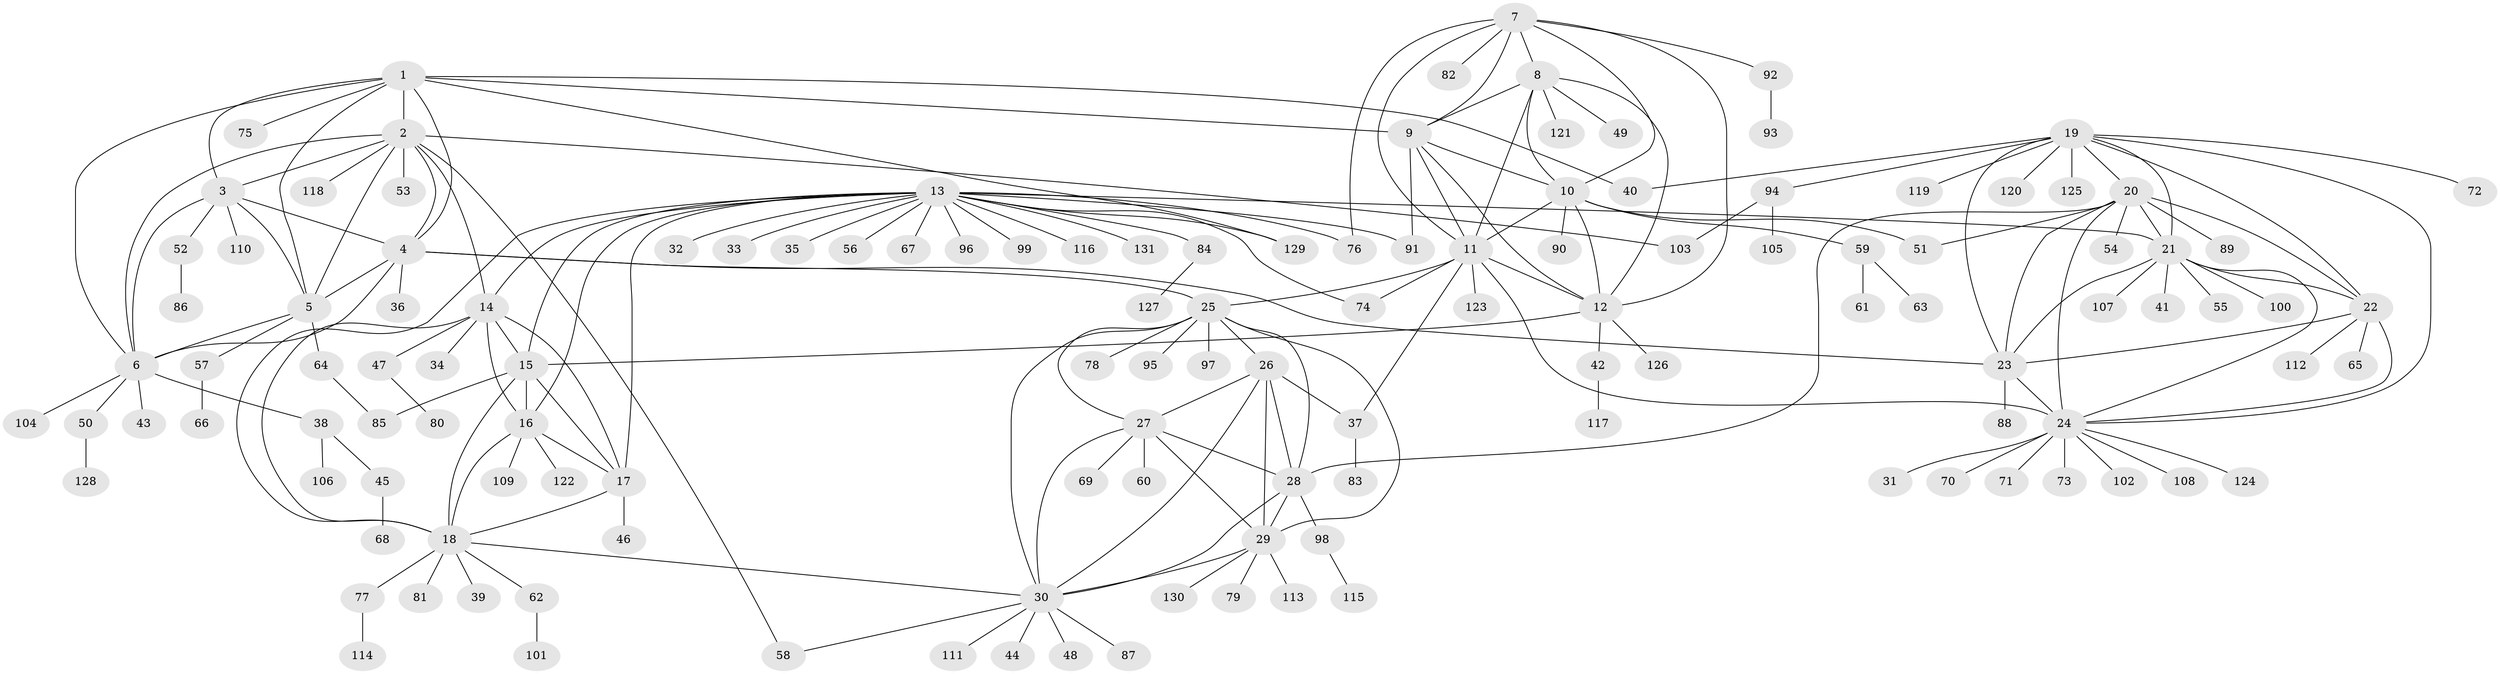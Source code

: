 // coarse degree distribution, {7: 0.06, 13: 0.01, 5: 0.01, 6: 0.03, 9: 0.01, 8: 0.05, 19: 0.01, 4: 0.02, 15: 0.01, 11: 0.01, 1: 0.65, 2: 0.12, 3: 0.01}
// Generated by graph-tools (version 1.1) at 2025/52/02/27/25 19:52:20]
// undirected, 131 vertices, 196 edges
graph export_dot {
graph [start="1"]
  node [color=gray90,style=filled];
  1;
  2;
  3;
  4;
  5;
  6;
  7;
  8;
  9;
  10;
  11;
  12;
  13;
  14;
  15;
  16;
  17;
  18;
  19;
  20;
  21;
  22;
  23;
  24;
  25;
  26;
  27;
  28;
  29;
  30;
  31;
  32;
  33;
  34;
  35;
  36;
  37;
  38;
  39;
  40;
  41;
  42;
  43;
  44;
  45;
  46;
  47;
  48;
  49;
  50;
  51;
  52;
  53;
  54;
  55;
  56;
  57;
  58;
  59;
  60;
  61;
  62;
  63;
  64;
  65;
  66;
  67;
  68;
  69;
  70;
  71;
  72;
  73;
  74;
  75;
  76;
  77;
  78;
  79;
  80;
  81;
  82;
  83;
  84;
  85;
  86;
  87;
  88;
  89;
  90;
  91;
  92;
  93;
  94;
  95;
  96;
  97;
  98;
  99;
  100;
  101;
  102;
  103;
  104;
  105;
  106;
  107;
  108;
  109;
  110;
  111;
  112;
  113;
  114;
  115;
  116;
  117;
  118;
  119;
  120;
  121;
  122;
  123;
  124;
  125;
  126;
  127;
  128;
  129;
  130;
  131;
  1 -- 2;
  1 -- 3;
  1 -- 4;
  1 -- 5;
  1 -- 6;
  1 -- 9;
  1 -- 40;
  1 -- 75;
  1 -- 129;
  2 -- 3;
  2 -- 4;
  2 -- 5;
  2 -- 6;
  2 -- 14;
  2 -- 53;
  2 -- 58;
  2 -- 103;
  2 -- 118;
  3 -- 4;
  3 -- 5;
  3 -- 6;
  3 -- 52;
  3 -- 110;
  4 -- 5;
  4 -- 6;
  4 -- 23;
  4 -- 25;
  4 -- 36;
  5 -- 6;
  5 -- 57;
  5 -- 64;
  6 -- 38;
  6 -- 43;
  6 -- 50;
  6 -- 104;
  7 -- 8;
  7 -- 9;
  7 -- 10;
  7 -- 11;
  7 -- 12;
  7 -- 76;
  7 -- 82;
  7 -- 92;
  8 -- 9;
  8 -- 10;
  8 -- 11;
  8 -- 12;
  8 -- 49;
  8 -- 121;
  9 -- 10;
  9 -- 11;
  9 -- 12;
  9 -- 91;
  10 -- 11;
  10 -- 12;
  10 -- 51;
  10 -- 59;
  10 -- 90;
  11 -- 12;
  11 -- 24;
  11 -- 25;
  11 -- 37;
  11 -- 74;
  11 -- 123;
  12 -- 15;
  12 -- 42;
  12 -- 126;
  13 -- 14;
  13 -- 15;
  13 -- 16;
  13 -- 17;
  13 -- 18;
  13 -- 21;
  13 -- 32;
  13 -- 33;
  13 -- 35;
  13 -- 56;
  13 -- 67;
  13 -- 74;
  13 -- 76;
  13 -- 84;
  13 -- 91;
  13 -- 96;
  13 -- 99;
  13 -- 116;
  13 -- 129;
  13 -- 131;
  14 -- 15;
  14 -- 16;
  14 -- 17;
  14 -- 18;
  14 -- 34;
  14 -- 47;
  15 -- 16;
  15 -- 17;
  15 -- 18;
  15 -- 85;
  16 -- 17;
  16 -- 18;
  16 -- 109;
  16 -- 122;
  17 -- 18;
  17 -- 46;
  18 -- 30;
  18 -- 39;
  18 -- 62;
  18 -- 77;
  18 -- 81;
  19 -- 20;
  19 -- 21;
  19 -- 22;
  19 -- 23;
  19 -- 24;
  19 -- 40;
  19 -- 72;
  19 -- 94;
  19 -- 119;
  19 -- 120;
  19 -- 125;
  20 -- 21;
  20 -- 22;
  20 -- 23;
  20 -- 24;
  20 -- 28;
  20 -- 51;
  20 -- 54;
  20 -- 89;
  21 -- 22;
  21 -- 23;
  21 -- 24;
  21 -- 41;
  21 -- 55;
  21 -- 100;
  21 -- 107;
  22 -- 23;
  22 -- 24;
  22 -- 65;
  22 -- 112;
  23 -- 24;
  23 -- 88;
  24 -- 31;
  24 -- 70;
  24 -- 71;
  24 -- 73;
  24 -- 102;
  24 -- 108;
  24 -- 124;
  25 -- 26;
  25 -- 27;
  25 -- 28;
  25 -- 29;
  25 -- 30;
  25 -- 78;
  25 -- 95;
  25 -- 97;
  26 -- 27;
  26 -- 28;
  26 -- 29;
  26 -- 30;
  26 -- 37;
  27 -- 28;
  27 -- 29;
  27 -- 30;
  27 -- 60;
  27 -- 69;
  28 -- 29;
  28 -- 30;
  28 -- 98;
  29 -- 30;
  29 -- 79;
  29 -- 113;
  29 -- 130;
  30 -- 44;
  30 -- 48;
  30 -- 58;
  30 -- 87;
  30 -- 111;
  37 -- 83;
  38 -- 45;
  38 -- 106;
  42 -- 117;
  45 -- 68;
  47 -- 80;
  50 -- 128;
  52 -- 86;
  57 -- 66;
  59 -- 61;
  59 -- 63;
  62 -- 101;
  64 -- 85;
  77 -- 114;
  84 -- 127;
  92 -- 93;
  94 -- 103;
  94 -- 105;
  98 -- 115;
}
